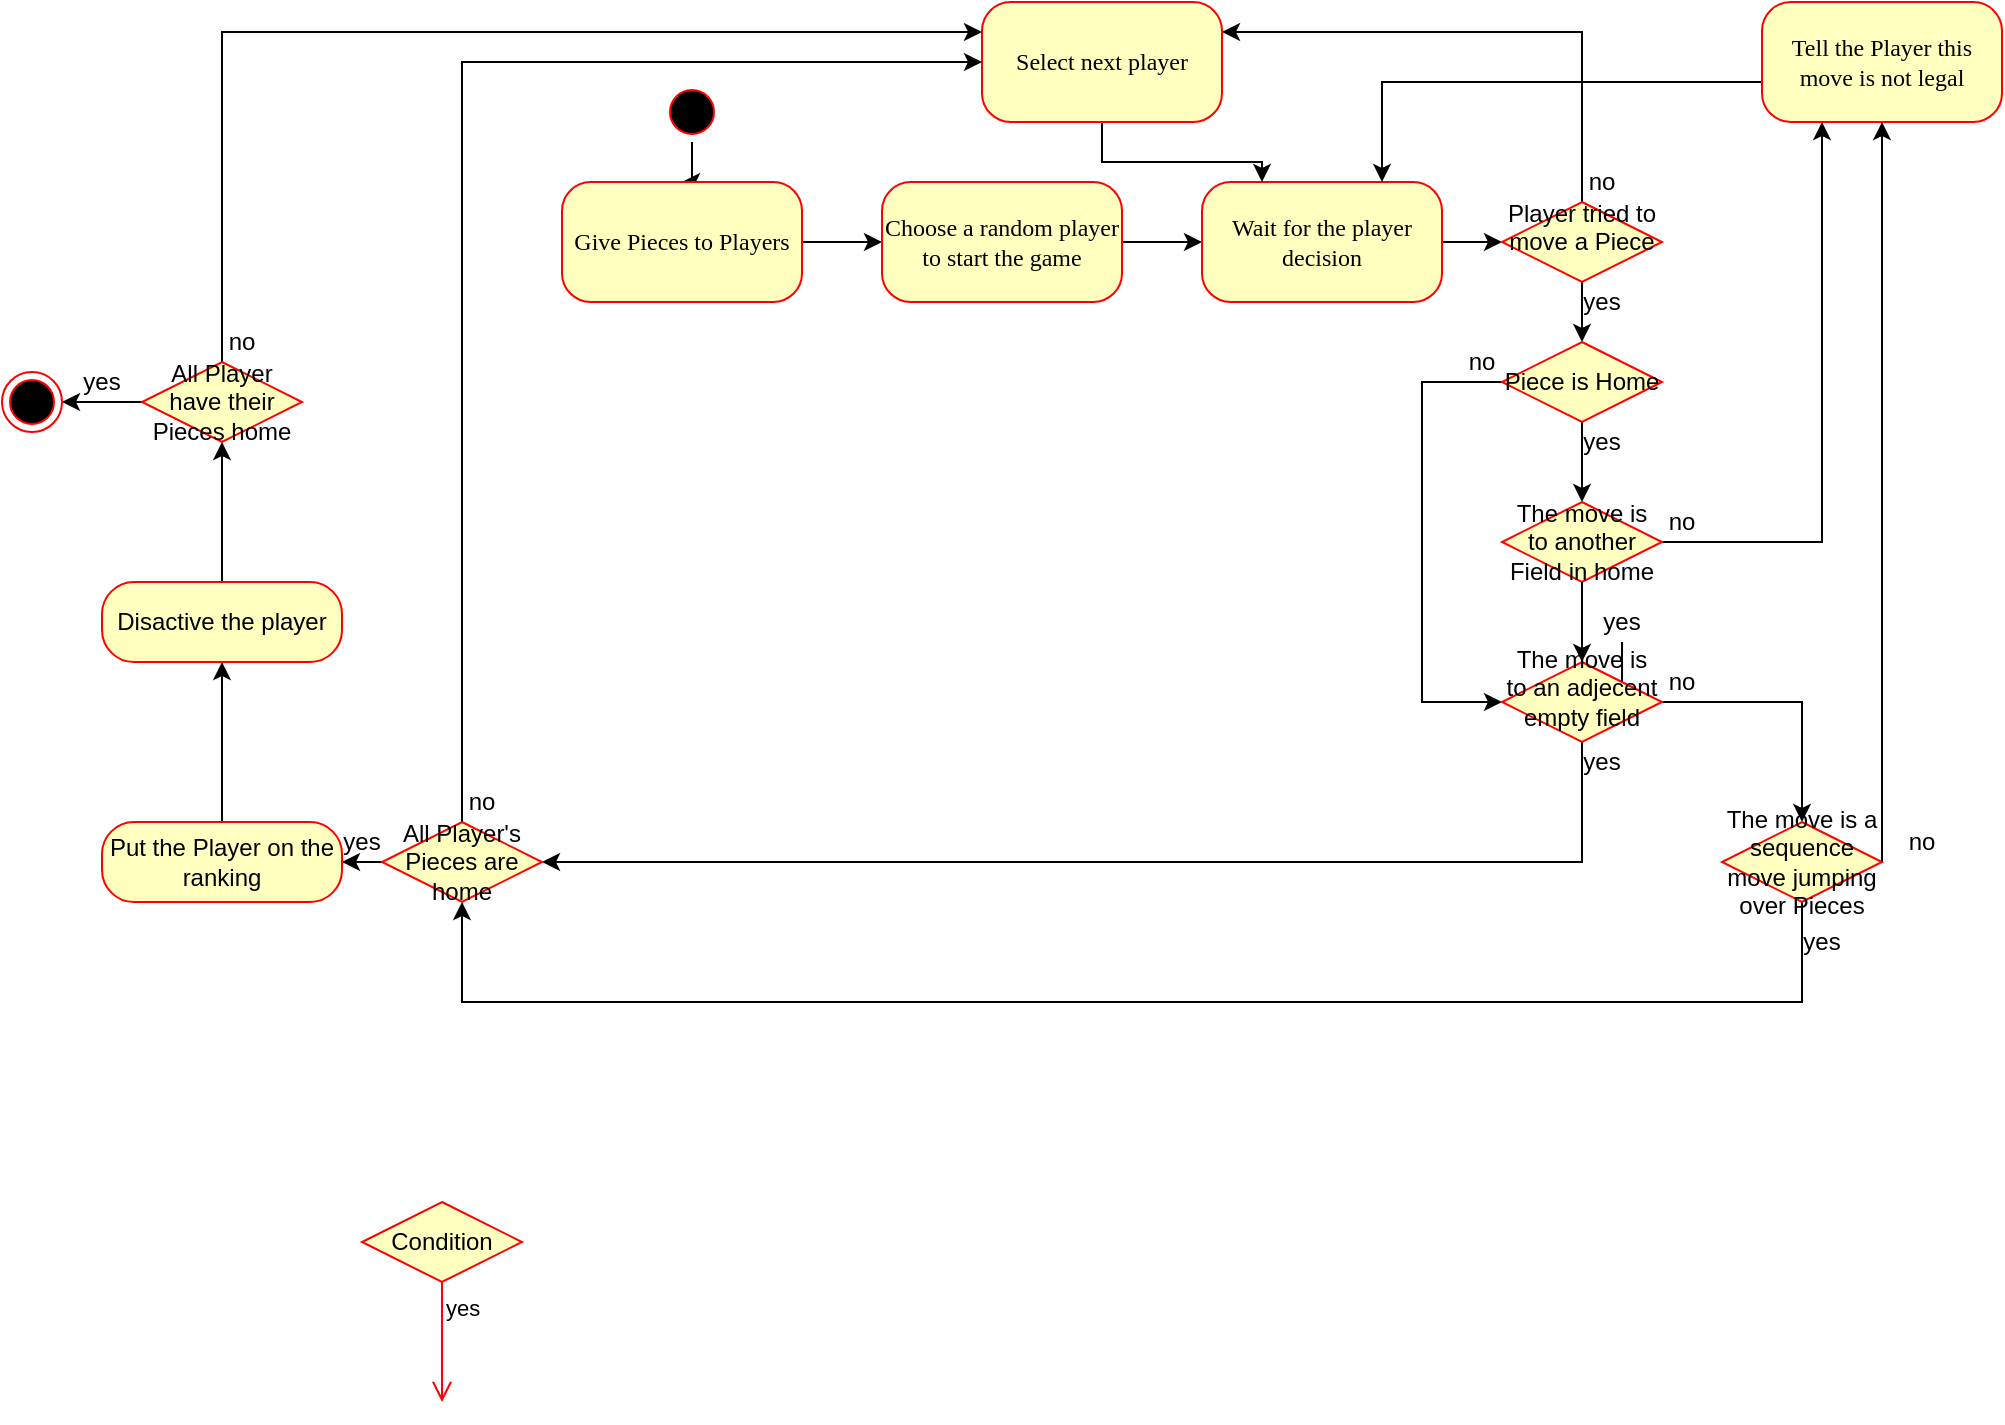 <mxfile version="13.11.0" type="device"><diagram name="Page-1" id="58cdce13-f638-feb5-8d6f-7d28b1aa9fa0"><mxGraphModel dx="1278" dy="519" grid="1" gridSize="10" guides="1" tooltips="1" connect="1" arrows="1" fold="1" page="1" pageScale="1" pageWidth="1100" pageHeight="850" background="#ffffff" math="0" shadow="0"><root><mxCell id="0"/><mxCell id="1" parent="0"/><mxCell id="fheuA38xOhozxARDOmVo-46" style="edgeStyle=orthogonalEdgeStyle;rounded=0;orthogonalLoop=1;jettySize=auto;html=1;entryX=0.5;entryY=0;entryDx=0;entryDy=0;" edge="1" parent="1" source="382b91b5511bd0f7-1" target="382b91b5511bd0f7-6"><mxGeometry relative="1" as="geometry"/></mxCell><mxCell id="382b91b5511bd0f7-1" value="" style="ellipse;html=1;shape=startState;fillColor=#000000;strokeColor=#ff0000;rounded=1;shadow=0;comic=0;labelBackgroundColor=none;fontFamily=Verdana;fontSize=12;fontColor=#000000;align=center;direction=south;" parent="1" vertex="1"><mxGeometry x="340" y="110" width="30" height="30" as="geometry"/></mxCell><mxCell id="fheuA38xOhozxARDOmVo-36" style="edgeStyle=orthogonalEdgeStyle;rounded=0;orthogonalLoop=1;jettySize=auto;html=1;entryX=0;entryY=0.5;entryDx=0;entryDy=0;" edge="1" parent="1" source="382b91b5511bd0f7-6" target="382b91b5511bd0f7-7"><mxGeometry relative="1" as="geometry"/></mxCell><mxCell id="382b91b5511bd0f7-6" value="Give Pieces to Players" style="rounded=1;whiteSpace=wrap;html=1;arcSize=24;fillColor=#ffffc0;strokeColor=#ff0000;shadow=0;comic=0;labelBackgroundColor=none;fontFamily=Verdana;fontSize=12;fontColor=#000000;align=center;" parent="1" vertex="1"><mxGeometry x="290" y="160" width="120" height="60" as="geometry"/></mxCell><mxCell id="fheuA38xOhozxARDOmVo-37" style="edgeStyle=orthogonalEdgeStyle;rounded=0;orthogonalLoop=1;jettySize=auto;html=1;" edge="1" parent="1" source="382b91b5511bd0f7-7" target="382b91b5511bd0f7-10"><mxGeometry relative="1" as="geometry"/></mxCell><mxCell id="382b91b5511bd0f7-7" value="Choose a random player to start the game" style="rounded=1;whiteSpace=wrap;html=1;arcSize=24;fillColor=#ffffc0;strokeColor=#ff0000;shadow=0;comic=0;labelBackgroundColor=none;fontFamily=Verdana;fontSize=12;fontColor=#000000;align=center;" parent="1" vertex="1"><mxGeometry x="450" y="160" width="120" height="60" as="geometry"/></mxCell><mxCell id="fheuA38xOhozxARDOmVo-38" style="edgeStyle=orthogonalEdgeStyle;rounded=0;orthogonalLoop=1;jettySize=auto;html=1;entryX=0;entryY=0.5;entryDx=0;entryDy=0;" edge="1" parent="1" source="382b91b5511bd0f7-10" target="fheuA38xOhozxARDOmVo-3"><mxGeometry relative="1" as="geometry"/></mxCell><mxCell id="382b91b5511bd0f7-10" value="Wait for the player decision" style="rounded=1;whiteSpace=wrap;html=1;arcSize=24;fillColor=#ffffc0;strokeColor=#ff0000;shadow=0;comic=0;labelBackgroundColor=none;fontFamily=Verdana;fontSize=12;fontColor=#000000;align=center;" parent="1" vertex="1"><mxGeometry x="610" y="160" width="120" height="60" as="geometry"/></mxCell><mxCell id="fheuA38xOhozxARDOmVo-40" style="edgeStyle=orthogonalEdgeStyle;rounded=0;orthogonalLoop=1;jettySize=auto;html=1;entryX=0.5;entryY=0;entryDx=0;entryDy=0;" edge="1" parent="1" source="fheuA38xOhozxARDOmVo-3" target="fheuA38xOhozxARDOmVo-7"><mxGeometry relative="1" as="geometry"/></mxCell><mxCell id="fheuA38xOhozxARDOmVo-61" style="edgeStyle=orthogonalEdgeStyle;rounded=0;orthogonalLoop=1;jettySize=auto;html=1;entryX=1;entryY=0.25;entryDx=0;entryDy=0;" edge="1" parent="1" source="fheuA38xOhozxARDOmVo-3" target="fheuA38xOhozxARDOmVo-6"><mxGeometry relative="1" as="geometry"><Array as="points"><mxPoint x="800" y="85"/></Array></mxGeometry></mxCell><mxCell id="fheuA38xOhozxARDOmVo-3" value="&lt;div&gt;Player tried to move a Piece&lt;/div&gt;&lt;div&gt;&lt;br&gt;&lt;/div&gt;" style="rhombus;whiteSpace=wrap;html=1;fillColor=#ffffc0;strokeColor=#ff0000;" vertex="1" parent="1"><mxGeometry x="760" y="170" width="80" height="40" as="geometry"/></mxCell><mxCell id="fheuA38xOhozxARDOmVo-59" style="edgeStyle=orthogonalEdgeStyle;rounded=0;orthogonalLoop=1;jettySize=auto;html=1;entryX=0.25;entryY=0;entryDx=0;entryDy=0;" edge="1" parent="1" source="fheuA38xOhozxARDOmVo-6" target="382b91b5511bd0f7-10"><mxGeometry relative="1" as="geometry"/></mxCell><mxCell id="fheuA38xOhozxARDOmVo-6" value="Select next player" style="rounded=1;whiteSpace=wrap;html=1;arcSize=24;fillColor=#ffffc0;strokeColor=#ff0000;shadow=0;comic=0;labelBackgroundColor=none;fontFamily=Verdana;fontSize=12;fontColor=#000000;align=center;" vertex="1" parent="1"><mxGeometry x="500" y="70" width="120" height="60" as="geometry"/></mxCell><mxCell id="fheuA38xOhozxARDOmVo-41" style="edgeStyle=orthogonalEdgeStyle;rounded=0;orthogonalLoop=1;jettySize=auto;html=1;entryX=0.5;entryY=0;entryDx=0;entryDy=0;" edge="1" parent="1" source="fheuA38xOhozxARDOmVo-7" target="fheuA38xOhozxARDOmVo-16"><mxGeometry relative="1" as="geometry"/></mxCell><mxCell id="fheuA38xOhozxARDOmVo-53" style="edgeStyle=orthogonalEdgeStyle;rounded=0;orthogonalLoop=1;jettySize=auto;html=1;entryX=0;entryY=0.5;entryDx=0;entryDy=0;" edge="1" parent="1" source="fheuA38xOhozxARDOmVo-7" target="fheuA38xOhozxARDOmVo-20"><mxGeometry relative="1" as="geometry"><mxPoint x="720" y="420" as="targetPoint"/><Array as="points"><mxPoint x="720" y="260"/><mxPoint x="720" y="420"/></Array></mxGeometry></mxCell><mxCell id="fheuA38xOhozxARDOmVo-7" value="Piece is Home" style="rhombus;whiteSpace=wrap;html=1;fillColor=#ffffc0;strokeColor=#ff0000;" vertex="1" parent="1"><mxGeometry x="760" y="240" width="80" height="40" as="geometry"/></mxCell><mxCell id="fheuA38xOhozxARDOmVo-42" style="edgeStyle=orthogonalEdgeStyle;rounded=0;orthogonalLoop=1;jettySize=auto;html=1;" edge="1" parent="1" source="fheuA38xOhozxARDOmVo-80" target="fheuA38xOhozxARDOmVo-20"><mxGeometry relative="1" as="geometry"/></mxCell><mxCell id="fheuA38xOhozxARDOmVo-69" style="edgeStyle=orthogonalEdgeStyle;rounded=0;orthogonalLoop=1;jettySize=auto;html=1;entryX=0.25;entryY=1;entryDx=0;entryDy=0;" edge="1" parent="1" source="fheuA38xOhozxARDOmVo-16" target="fheuA38xOhozxARDOmVo-19"><mxGeometry relative="1" as="geometry"/></mxCell><mxCell id="fheuA38xOhozxARDOmVo-16" value="The move is to another Field in home" style="rhombus;whiteSpace=wrap;html=1;fillColor=#ffffc0;strokeColor=#ff0000;" vertex="1" parent="1"><mxGeometry x="760" y="320" width="80" height="40" as="geometry"/></mxCell><mxCell id="fheuA38xOhozxARDOmVo-58" style="edgeStyle=orthogonalEdgeStyle;rounded=0;orthogonalLoop=1;jettySize=auto;html=1;entryX=0.75;entryY=0;entryDx=0;entryDy=0;" edge="1" parent="1" source="fheuA38xOhozxARDOmVo-19" target="382b91b5511bd0f7-10"><mxGeometry relative="1" as="geometry"><Array as="points"><mxPoint x="700" y="110"/></Array></mxGeometry></mxCell><mxCell id="fheuA38xOhozxARDOmVo-19" value="Tell the Player this move is not legal" style="rounded=1;whiteSpace=wrap;html=1;arcSize=24;fillColor=#ffffc0;strokeColor=#ff0000;shadow=0;comic=0;labelBackgroundColor=none;fontFamily=Verdana;fontSize=12;fontColor=#000000;align=center;" vertex="1" parent="1"><mxGeometry x="890" y="70" width="120" height="60" as="geometry"/></mxCell><mxCell id="fheuA38xOhozxARDOmVo-43" style="edgeStyle=orthogonalEdgeStyle;rounded=0;orthogonalLoop=1;jettySize=auto;html=1;entryX=1;entryY=0.5;entryDx=0;entryDy=0;" edge="1" parent="1" source="fheuA38xOhozxARDOmVo-20" target="fheuA38xOhozxARDOmVo-24"><mxGeometry relative="1" as="geometry"><Array as="points"><mxPoint x="800" y="500"/></Array></mxGeometry></mxCell><mxCell id="fheuA38xOhozxARDOmVo-54" style="edgeStyle=orthogonalEdgeStyle;rounded=0;orthogonalLoop=1;jettySize=auto;html=1;entryX=0.5;entryY=0;entryDx=0;entryDy=0;" edge="1" parent="1" source="fheuA38xOhozxARDOmVo-20" target="fheuA38xOhozxARDOmVo-21"><mxGeometry relative="1" as="geometry"/></mxCell><mxCell id="fheuA38xOhozxARDOmVo-20" value="&lt;div&gt;The move is to an adjecent empty field&lt;/div&gt;&lt;div&gt;&lt;br&gt;&lt;/div&gt;" style="rhombus;whiteSpace=wrap;html=1;fillColor=#ffffc0;strokeColor=#ff0000;" vertex="1" parent="1"><mxGeometry x="760" y="400" width="80" height="40" as="geometry"/></mxCell><mxCell id="fheuA38xOhozxARDOmVo-55" style="edgeStyle=orthogonalEdgeStyle;rounded=0;orthogonalLoop=1;jettySize=auto;html=1;entryX=0.5;entryY=1;entryDx=0;entryDy=0;" edge="1" parent="1" source="fheuA38xOhozxARDOmVo-21" target="fheuA38xOhozxARDOmVo-24"><mxGeometry relative="1" as="geometry"><mxPoint x="240" y="560" as="targetPoint"/><Array as="points"><mxPoint x="910" y="570"/><mxPoint x="240" y="570"/></Array></mxGeometry></mxCell><mxCell id="fheuA38xOhozxARDOmVo-57" style="edgeStyle=orthogonalEdgeStyle;rounded=0;orthogonalLoop=1;jettySize=auto;html=1;entryX=0.5;entryY=1;entryDx=0;entryDy=0;" edge="1" parent="1" source="fheuA38xOhozxARDOmVo-21" target="fheuA38xOhozxARDOmVo-19"><mxGeometry relative="1" as="geometry"><Array as="points"><mxPoint x="950" y="410"/><mxPoint x="950" y="410"/></Array></mxGeometry></mxCell><mxCell id="fheuA38xOhozxARDOmVo-21" value="The move is a sequence move jumping over Pieces" style="rhombus;whiteSpace=wrap;html=1;fillColor=#ffffc0;strokeColor=#ff0000;" vertex="1" parent="1"><mxGeometry x="870" y="480" width="80" height="40" as="geometry"/></mxCell><mxCell id="fheuA38xOhozxARDOmVo-45" style="edgeStyle=orthogonalEdgeStyle;rounded=0;orthogonalLoop=1;jettySize=auto;html=1;entryX=1;entryY=0.5;entryDx=0;entryDy=0;" edge="1" parent="1" source="fheuA38xOhozxARDOmVo-24" target="fheuA38xOhozxARDOmVo-27"><mxGeometry relative="1" as="geometry"/></mxCell><mxCell id="fheuA38xOhozxARDOmVo-52" style="edgeStyle=orthogonalEdgeStyle;rounded=0;orthogonalLoop=1;jettySize=auto;html=1;entryX=0;entryY=0.5;entryDx=0;entryDy=0;" edge="1" parent="1" source="fheuA38xOhozxARDOmVo-24" target="fheuA38xOhozxARDOmVo-6"><mxGeometry relative="1" as="geometry"><mxPoint x="480" y="70" as="targetPoint"/><Array as="points"><mxPoint x="240" y="100"/></Array></mxGeometry></mxCell><mxCell id="fheuA38xOhozxARDOmVo-24" value="&lt;div&gt;All Player's Pieces are home&lt;/div&gt;" style="rhombus;whiteSpace=wrap;html=1;fillColor=#ffffc0;strokeColor=#ff0000;" vertex="1" parent="1"><mxGeometry x="200" y="480" width="80" height="40" as="geometry"/></mxCell><mxCell id="fheuA38xOhozxARDOmVo-47" style="edgeStyle=orthogonalEdgeStyle;rounded=0;orthogonalLoop=1;jettySize=auto;html=1;" edge="1" parent="1" source="fheuA38xOhozxARDOmVo-27" target="fheuA38xOhozxARDOmVo-29"><mxGeometry relative="1" as="geometry"/></mxCell><mxCell id="fheuA38xOhozxARDOmVo-27" value="Put the Player on the ranking" style="rounded=1;whiteSpace=wrap;html=1;arcSize=40;fontColor=#000000;fillColor=#ffffc0;strokeColor=#ff0000;" vertex="1" parent="1"><mxGeometry x="60" y="480" width="120" height="40" as="geometry"/></mxCell><mxCell id="fheuA38xOhozxARDOmVo-48" style="edgeStyle=orthogonalEdgeStyle;rounded=0;orthogonalLoop=1;jettySize=auto;html=1;entryX=0.5;entryY=1;entryDx=0;entryDy=0;" edge="1" parent="1" source="fheuA38xOhozxARDOmVo-29" target="fheuA38xOhozxARDOmVo-31"><mxGeometry relative="1" as="geometry"/></mxCell><mxCell id="fheuA38xOhozxARDOmVo-29" value="Disactive the player" style="rounded=1;whiteSpace=wrap;html=1;arcSize=40;fontColor=#000000;fillColor=#ffffc0;strokeColor=#ff0000;" vertex="1" parent="1"><mxGeometry x="60" y="360" width="120" height="40" as="geometry"/></mxCell><mxCell id="fheuA38xOhozxARDOmVo-50" style="edgeStyle=orthogonalEdgeStyle;rounded=0;orthogonalLoop=1;jettySize=auto;html=1;entryX=1;entryY=0.5;entryDx=0;entryDy=0;" edge="1" parent="1" source="fheuA38xOhozxARDOmVo-31" target="fheuA38xOhozxARDOmVo-34"><mxGeometry relative="1" as="geometry"/></mxCell><mxCell id="fheuA38xOhozxARDOmVo-51" style="edgeStyle=orthogonalEdgeStyle;rounded=0;orthogonalLoop=1;jettySize=auto;html=1;exitX=0.5;exitY=0;exitDx=0;exitDy=0;entryX=0;entryY=0.25;entryDx=0;entryDy=0;" edge="1" parent="1" source="fheuA38xOhozxARDOmVo-31" target="fheuA38xOhozxARDOmVo-6"><mxGeometry relative="1" as="geometry"><mxPoint x="460" y="80" as="targetPoint"/><Array as="points"><mxPoint x="120" y="85"/></Array></mxGeometry></mxCell><mxCell id="fheuA38xOhozxARDOmVo-31" value="All Player have their Pieces home" style="rhombus;whiteSpace=wrap;html=1;fillColor=#ffffc0;strokeColor=#ff0000;" vertex="1" parent="1"><mxGeometry x="80" y="250" width="80" height="40" as="geometry"/></mxCell><mxCell id="fheuA38xOhozxARDOmVo-34" value="" style="ellipse;html=1;shape=endState;fillColor=#000000;strokeColor=#ff0000;" vertex="1" parent="1"><mxGeometry x="10" y="255" width="30" height="30" as="geometry"/></mxCell><mxCell id="fheuA38xOhozxARDOmVo-62" value="Condition" style="rhombus;whiteSpace=wrap;html=1;fillColor=#ffffc0;strokeColor=#ff0000;" vertex="1" parent="1"><mxGeometry x="190" y="670" width="80" height="40" as="geometry"/></mxCell><mxCell id="fheuA38xOhozxARDOmVo-64" value="yes" style="edgeStyle=orthogonalEdgeStyle;html=1;align=left;verticalAlign=top;endArrow=open;endSize=8;strokeColor=#ff0000;" edge="1" source="fheuA38xOhozxARDOmVo-62" parent="1"><mxGeometry x="-1" relative="1" as="geometry"><mxPoint x="230" y="770" as="targetPoint"/></mxGeometry></mxCell><mxCell id="fheuA38xOhozxARDOmVo-67" value="&lt;div&gt;no&lt;/div&gt;" style="text;html=1;strokeColor=none;fillColor=none;align=center;verticalAlign=middle;whiteSpace=wrap;rounded=0;" vertex="1" parent="1"><mxGeometry x="790" y="150" width="40" height="20" as="geometry"/></mxCell><mxCell id="fheuA38xOhozxARDOmVo-68" value="&lt;div&gt;no&lt;/div&gt;" style="text;html=1;strokeColor=none;fillColor=none;align=center;verticalAlign=middle;whiteSpace=wrap;rounded=0;" vertex="1" parent="1"><mxGeometry x="730" y="240" width="40" height="20" as="geometry"/></mxCell><mxCell id="fheuA38xOhozxARDOmVo-70" value="&lt;div&gt;no&lt;/div&gt;" style="text;html=1;strokeColor=none;fillColor=none;align=center;verticalAlign=middle;whiteSpace=wrap;rounded=0;" vertex="1" parent="1"><mxGeometry x="830" y="320" width="40" height="20" as="geometry"/></mxCell><mxCell id="fheuA38xOhozxARDOmVo-71" value="&lt;div&gt;no&lt;/div&gt;" style="text;html=1;strokeColor=none;fillColor=none;align=center;verticalAlign=middle;whiteSpace=wrap;rounded=0;" vertex="1" parent="1"><mxGeometry x="830" y="400" width="40" height="20" as="geometry"/></mxCell><mxCell id="fheuA38xOhozxARDOmVo-72" value="&lt;div&gt;no&lt;/div&gt;" style="text;html=1;strokeColor=none;fillColor=none;align=center;verticalAlign=middle;whiteSpace=wrap;rounded=0;" vertex="1" parent="1"><mxGeometry x="950" y="480" width="40" height="20" as="geometry"/></mxCell><mxCell id="fheuA38xOhozxARDOmVo-73" value="&lt;div&gt;no&lt;/div&gt;" style="text;html=1;strokeColor=none;fillColor=none;align=center;verticalAlign=middle;whiteSpace=wrap;rounded=0;" vertex="1" parent="1"><mxGeometry x="230" y="460" width="40" height="20" as="geometry"/></mxCell><mxCell id="fheuA38xOhozxARDOmVo-74" value="&lt;div&gt;no&lt;/div&gt;" style="text;html=1;strokeColor=none;fillColor=none;align=center;verticalAlign=middle;whiteSpace=wrap;rounded=0;" vertex="1" parent="1"><mxGeometry x="110" y="230" width="40" height="20" as="geometry"/></mxCell><mxCell id="fheuA38xOhozxARDOmVo-76" value="yes" style="text;html=1;strokeColor=none;fillColor=none;align=center;verticalAlign=middle;whiteSpace=wrap;rounded=0;" vertex="1" parent="1"><mxGeometry x="40" y="250" width="40" height="20" as="geometry"/></mxCell><mxCell id="fheuA38xOhozxARDOmVo-77" value="yes" style="text;html=1;strokeColor=none;fillColor=none;align=center;verticalAlign=middle;whiteSpace=wrap;rounded=0;" vertex="1" parent="1"><mxGeometry x="170" y="480" width="40" height="20" as="geometry"/></mxCell><mxCell id="fheuA38xOhozxARDOmVo-78" value="yes" style="text;html=1;strokeColor=none;fillColor=none;align=center;verticalAlign=middle;whiteSpace=wrap;rounded=0;" vertex="1" parent="1"><mxGeometry x="790" y="210" width="40" height="20" as="geometry"/></mxCell><mxCell id="fheuA38xOhozxARDOmVo-79" value="yes" style="text;html=1;strokeColor=none;fillColor=none;align=center;verticalAlign=middle;whiteSpace=wrap;rounded=0;" vertex="1" parent="1"><mxGeometry x="790" y="280" width="40" height="20" as="geometry"/></mxCell><mxCell id="fheuA38xOhozxARDOmVo-80" value="yes" style="text;html=1;strokeColor=none;fillColor=none;align=center;verticalAlign=middle;whiteSpace=wrap;rounded=0;" vertex="1" parent="1"><mxGeometry x="800" y="370" width="40" height="20" as="geometry"/></mxCell><mxCell id="fheuA38xOhozxARDOmVo-81" style="edgeStyle=orthogonalEdgeStyle;rounded=0;orthogonalLoop=1;jettySize=auto;html=1;entryX=0.5;entryY=0;entryDx=0;entryDy=0;" edge="1" parent="1" source="fheuA38xOhozxARDOmVo-16" target="fheuA38xOhozxARDOmVo-20"><mxGeometry relative="1" as="geometry"><mxPoint x="800" y="360" as="sourcePoint"/><mxPoint x="800" y="400" as="targetPoint"/></mxGeometry></mxCell><mxCell id="fheuA38xOhozxARDOmVo-82" value="yes" style="text;html=1;strokeColor=none;fillColor=none;align=center;verticalAlign=middle;whiteSpace=wrap;rounded=0;" vertex="1" parent="1"><mxGeometry x="790" y="440" width="40" height="20" as="geometry"/></mxCell><mxCell id="fheuA38xOhozxARDOmVo-83" value="yes" style="text;html=1;strokeColor=none;fillColor=none;align=center;verticalAlign=middle;whiteSpace=wrap;rounded=0;" vertex="1" parent="1"><mxGeometry x="900" y="530" width="40" height="20" as="geometry"/></mxCell></root></mxGraphModel></diagram></mxfile>